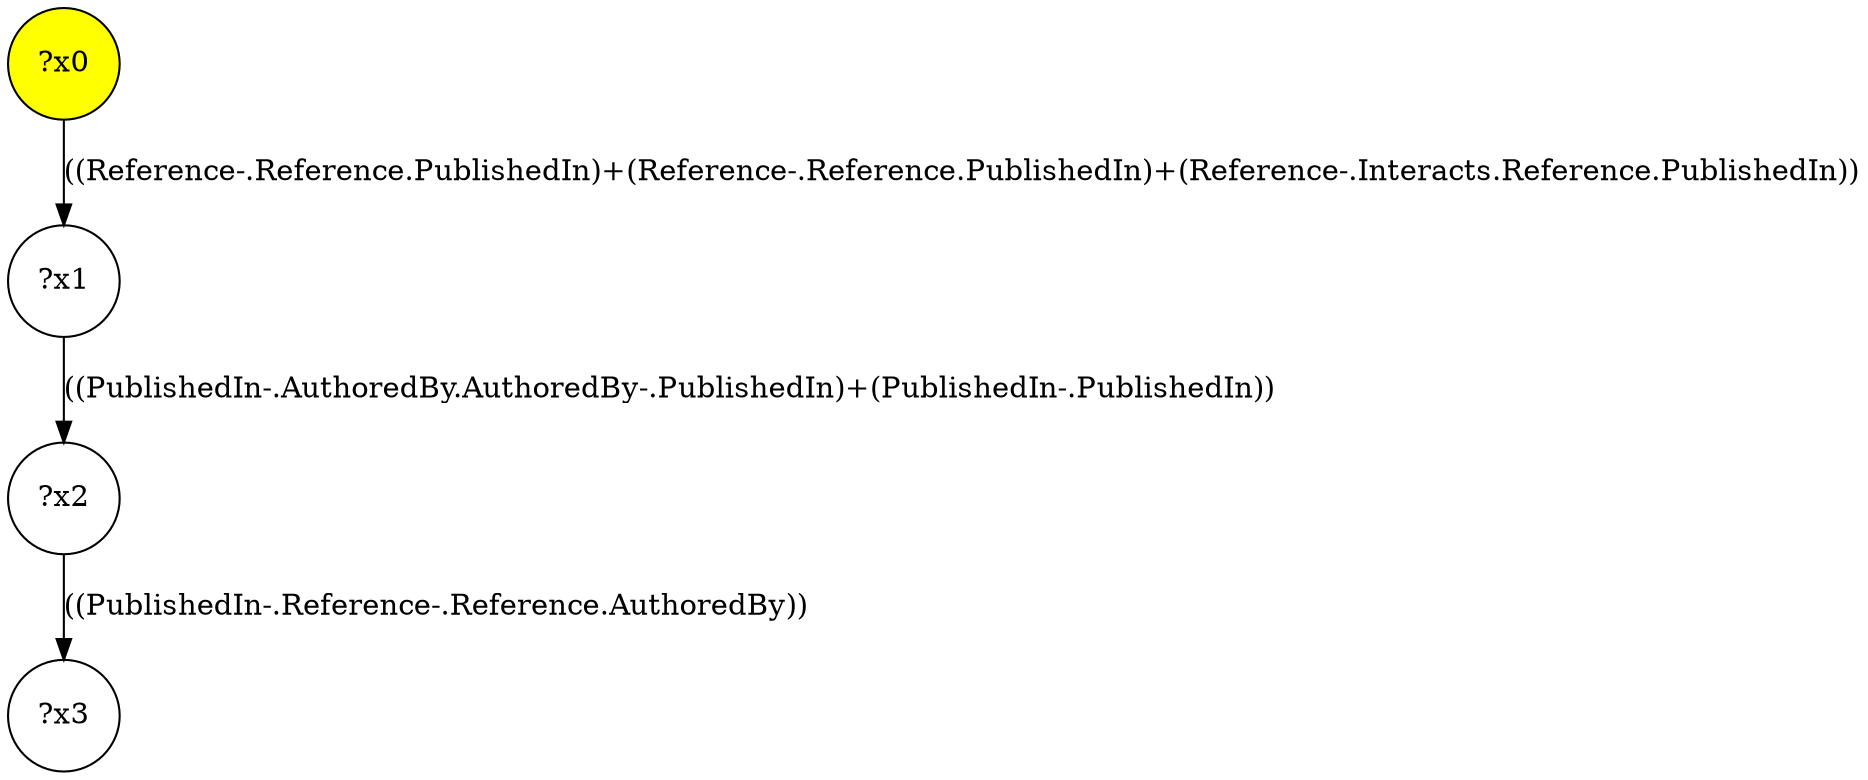 digraph g {
	x0 [fillcolor="yellow", style="filled," shape=circle, label="?x0"];
	x1 [shape=circle, label="?x1"];
	x0 -> x1 [label="((Reference-.Reference.PublishedIn)+(Reference-.Reference.PublishedIn)+(Reference-.Interacts.Reference.PublishedIn))"];
	x2 [shape=circle, label="?x2"];
	x1 -> x2 [label="((PublishedIn-.AuthoredBy.AuthoredBy-.PublishedIn)+(PublishedIn-.PublishedIn))"];
	x3 [shape=circle, label="?x3"];
	x2 -> x3 [label="((PublishedIn-.Reference-.Reference.AuthoredBy))"];
}

